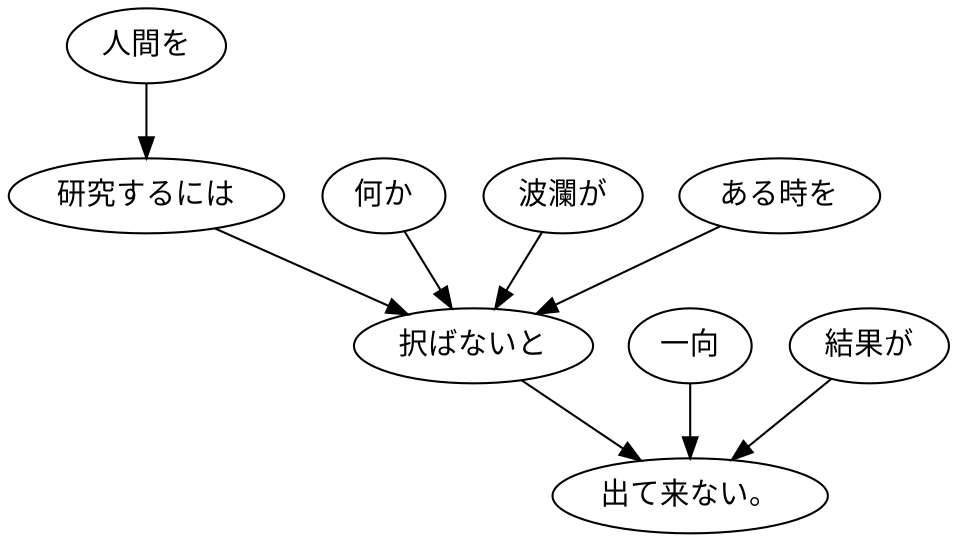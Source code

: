 digraph graph7155 {
	node0 [label="人間を"];
	node1 [label="研究するには"];
	node2 [label="何か"];
	node3 [label="波瀾が"];
	node4 [label="ある時を"];
	node5 [label="択ばないと"];
	node6 [label="一向"];
	node7 [label="結果が"];
	node8 [label="出て来ない。"];
	node0 -> node1;
	node1 -> node5;
	node2 -> node5;
	node3 -> node5;
	node4 -> node5;
	node5 -> node8;
	node6 -> node8;
	node7 -> node8;
}
